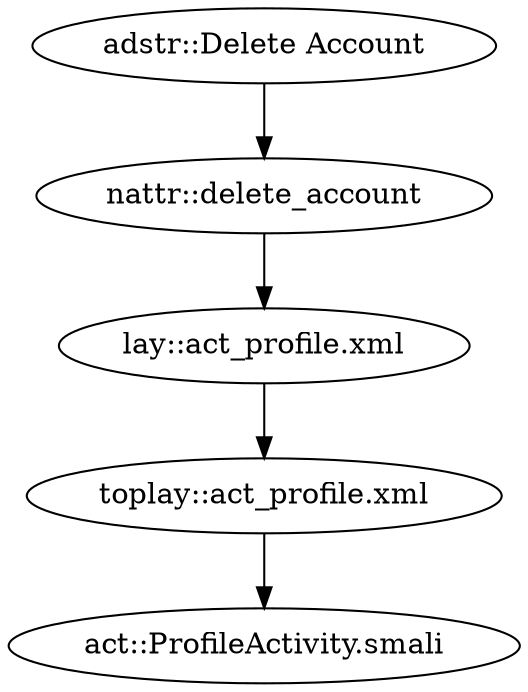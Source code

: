 digraph G {
"adstr::Delete Account" -> "nattr::delete_account"
"nattr::delete_account" -> "lay::act_profile.xml"
"lay::act_profile.xml" -> "toplay::act_profile.xml"
"toplay::act_profile.xml" -> "act::ProfileActivity.smali"
}
